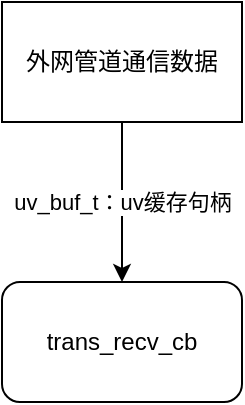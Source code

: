 <mxfile version="20.7.4" type="device"><diagram id="PL_prfNOEE4v4rksV5as" name="第 1 页"><mxGraphModel dx="1050" dy="629" grid="1" gridSize="10" guides="1" tooltips="1" connect="1" arrows="1" fold="1" page="1" pageScale="1" pageWidth="827" pageHeight="1169" math="0" shadow="0"><root><mxCell id="0"/><mxCell id="1" parent="0"/><mxCell id="kzsDH58gNFDZjIYtl8kt-3" value="uv_buf_t：uv缓存句柄" style="edgeStyle=orthogonalEdgeStyle;rounded=0;orthogonalLoop=1;jettySize=auto;html=1;" edge="1" parent="1" source="kzsDH58gNFDZjIYtl8kt-1" target="kzsDH58gNFDZjIYtl8kt-2"><mxGeometry relative="1" as="geometry"/></mxCell><mxCell id="kzsDH58gNFDZjIYtl8kt-1" value="外网管道通信数据" style="rounded=0;whiteSpace=wrap;html=1;" vertex="1" parent="1"><mxGeometry x="300" y="110" width="120" height="60" as="geometry"/></mxCell><mxCell id="kzsDH58gNFDZjIYtl8kt-2" value="trans_recv_cb" style="rounded=1;whiteSpace=wrap;html=1;" vertex="1" parent="1"><mxGeometry x="300" y="250" width="120" height="60" as="geometry"/></mxCell></root></mxGraphModel></diagram></mxfile>
